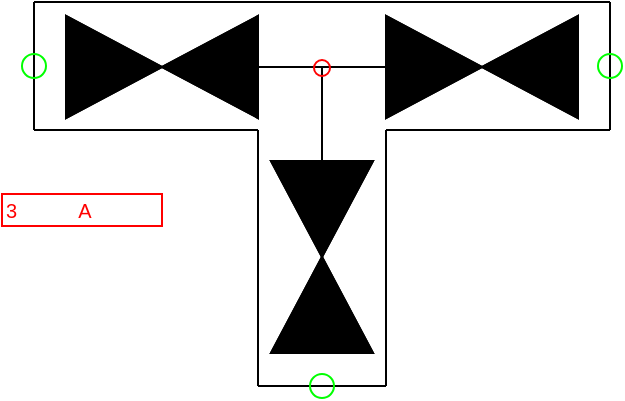 <mxfile compressed="false" version="20.3.0" type="device">
  <diagram name="ND0004" id="1CP9VX86ncTdAmcYDIcw">
    <mxGraphModel dx="782" dy="531" grid="1" gridSize="2" guides="1" tooltips="1" connect="1" arrows="1" fold="1" page="1" pageScale="1" pageWidth="1169" pageHeight="827" math="0" shadow="0">
      <root>
        <mxCell id="22vkG-h5v2N9dKBLQ-ZE-0" />
        <mxCell id="22vkG-h5v2N9dKBLQ-ZE-135" value="Label" style="" parent="22vkG-h5v2N9dKBLQ-ZE-0" />
        <object label="%LabelLines%&amp;nbsp; &amp;nbsp; &amp;nbsp; &amp;nbsp; &amp;nbsp; &amp;nbsp;%LabelIndex%" placeholders="1" LabelLines="3" LabelIndex="A" id="0f8P_87Ti_sxjq7LyHEe-31">
          <mxCell style="rounded=0;whiteSpace=wrap;html=1;fillColor=none;strokeColor=#FF0000;fontColor=#FF0000;fontSize=10;align=left;" parent="22vkG-h5v2N9dKBLQ-ZE-135" vertex="1">
            <mxGeometry x="368" y="272" width="80" height="16" as="geometry" />
          </mxCell>
        </object>
        <mxCell id="RWFCiFYVCq9gwU4tBdxi-2" value="Option1" parent="22vkG-h5v2N9dKBLQ-ZE-0" />
        <mxCell id="RWFCiFYVCq9gwU4tBdxi-3" value="" style="endArrow=none;html=1;rounded=0;" parent="RWFCiFYVCq9gwU4tBdxi-2" edge="1">
          <mxGeometry width="50" height="50" relative="1" as="geometry">
            <mxPoint x="384" y="240" as="sourcePoint" />
            <mxPoint x="384" y="176" as="targetPoint" />
          </mxGeometry>
        </mxCell>
        <mxCell id="RWFCiFYVCq9gwU4tBdxi-4" value="" style="endArrow=none;html=1;rounded=0;" parent="RWFCiFYVCq9gwU4tBdxi-2" edge="1">
          <mxGeometry width="50" height="50" relative="1" as="geometry">
            <mxPoint x="384" y="240" as="sourcePoint" />
            <mxPoint x="496" y="240" as="targetPoint" />
          </mxGeometry>
        </mxCell>
        <mxCell id="RWFCiFYVCq9gwU4tBdxi-5" value="" style="endArrow=none;html=1;rounded=0;" parent="RWFCiFYVCq9gwU4tBdxi-2" edge="1">
          <mxGeometry width="50" height="50" relative="1" as="geometry">
            <mxPoint x="672" y="240" as="sourcePoint" />
            <mxPoint x="672" y="176" as="targetPoint" />
          </mxGeometry>
        </mxCell>
        <mxCell id="RWFCiFYVCq9gwU4tBdxi-6" value="" style="endArrow=none;html=1;rounded=0;" parent="RWFCiFYVCq9gwU4tBdxi-2" edge="1">
          <mxGeometry width="50" height="50" relative="1" as="geometry">
            <mxPoint x="560" y="240" as="sourcePoint" />
            <mxPoint x="672" y="240" as="targetPoint" />
          </mxGeometry>
        </mxCell>
        <mxCell id="RWFCiFYVCq9gwU4tBdxi-7" value="" style="endArrow=none;html=1;rounded=0;" parent="RWFCiFYVCq9gwU4tBdxi-2" edge="1">
          <mxGeometry width="50" height="50" relative="1" as="geometry">
            <mxPoint x="496" y="368" as="sourcePoint" />
            <mxPoint x="496" y="240" as="targetPoint" />
          </mxGeometry>
        </mxCell>
        <mxCell id="RWFCiFYVCq9gwU4tBdxi-8" value="" style="endArrow=none;html=1;rounded=0;" parent="RWFCiFYVCq9gwU4tBdxi-2" edge="1">
          <mxGeometry width="50" height="50" relative="1" as="geometry">
            <mxPoint x="496" y="368" as="sourcePoint" />
            <mxPoint x="560" y="368" as="targetPoint" />
          </mxGeometry>
        </mxCell>
        <mxCell id="RWFCiFYVCq9gwU4tBdxi-9" value="" style="endArrow=none;html=1;rounded=0;" parent="RWFCiFYVCq9gwU4tBdxi-2" edge="1">
          <mxGeometry width="50" height="50" relative="1" as="geometry">
            <mxPoint x="560" y="368" as="sourcePoint" />
            <mxPoint x="560" y="240" as="targetPoint" />
          </mxGeometry>
        </mxCell>
        <mxCell id="RWFCiFYVCq9gwU4tBdxi-10" value="" style="group" parent="RWFCiFYVCq9gwU4tBdxi-2" vertex="1" connectable="0">
          <mxGeometry x="400" y="183" width="96" height="51" as="geometry" />
        </mxCell>
        <mxCell id="RWFCiFYVCq9gwU4tBdxi-11" value="" style="triangle;whiteSpace=wrap;html=1;fillColor=#000000;rotation=-180;" parent="RWFCiFYVCq9gwU4tBdxi-10" vertex="1">
          <mxGeometry x="48" width="48" height="51" as="geometry" />
        </mxCell>
        <mxCell id="RWFCiFYVCq9gwU4tBdxi-12" value="" style="triangle;whiteSpace=wrap;html=1;fillColor=#000000;rotation=0;" parent="RWFCiFYVCq9gwU4tBdxi-10" vertex="1">
          <mxGeometry width="48" height="51" as="geometry" />
        </mxCell>
        <mxCell id="RWFCiFYVCq9gwU4tBdxi-16" value="" style="group;rotation=90;" parent="RWFCiFYVCq9gwU4tBdxi-2" vertex="1" connectable="0">
          <mxGeometry x="480" y="278" width="96" height="51" as="geometry" />
        </mxCell>
        <mxCell id="RWFCiFYVCq9gwU4tBdxi-17" value="" style="triangle;whiteSpace=wrap;html=1;fillColor=#000000;rotation=-90;" parent="RWFCiFYVCq9gwU4tBdxi-16" vertex="1">
          <mxGeometry x="24" y="24" width="48" height="51" as="geometry" />
        </mxCell>
        <mxCell id="RWFCiFYVCq9gwU4tBdxi-18" value="" style="triangle;whiteSpace=wrap;html=1;fillColor=#000000;rotation=90;" parent="RWFCiFYVCq9gwU4tBdxi-16" vertex="1">
          <mxGeometry x="24" y="-24" width="48" height="51" as="geometry" />
        </mxCell>
        <mxCell id="RWFCiFYVCq9gwU4tBdxi-19" value="" style="endArrow=none;html=1;rounded=0;exitX=0;exitY=0.5;exitDx=0;exitDy=0;entryX=0;entryY=0.5;entryDx=0;entryDy=0;" parent="RWFCiFYVCq9gwU4tBdxi-2" source="RWFCiFYVCq9gwU4tBdxi-11" target="RWFCiFYVCq9gwU4tBdxi-15" edge="1">
          <mxGeometry width="50" height="50" relative="1" as="geometry">
            <mxPoint x="524" y="358" as="sourcePoint" />
            <mxPoint x="574" y="308" as="targetPoint" />
          </mxGeometry>
        </mxCell>
        <mxCell id="RWFCiFYVCq9gwU4tBdxi-20" value="" style="endArrow=none;html=1;rounded=0;exitX=0;exitY=0.5;exitDx=0;exitDy=0;" parent="RWFCiFYVCq9gwU4tBdxi-2" source="RWFCiFYVCq9gwU4tBdxi-18" edge="1">
          <mxGeometry width="50" height="50" relative="1" as="geometry">
            <mxPoint x="524" y="358" as="sourcePoint" />
            <mxPoint x="528" y="209" as="targetPoint" />
          </mxGeometry>
        </mxCell>
        <mxCell id="RWFCiFYVCq9gwU4tBdxi-21" value="" style="endArrow=none;html=1;rounded=0;" parent="RWFCiFYVCq9gwU4tBdxi-2" edge="1">
          <mxGeometry width="50" height="50" relative="1" as="geometry">
            <mxPoint x="384" y="176" as="sourcePoint" />
            <mxPoint x="672" y="176" as="targetPoint" />
          </mxGeometry>
        </mxCell>
        <mxCell id="RWFCiFYVCq9gwU4tBdxi-14" value="" style="triangle;whiteSpace=wrap;html=1;fillColor=#000000;rotation=-180;" parent="RWFCiFYVCq9gwU4tBdxi-2" vertex="1">
          <mxGeometry x="608" y="183" width="48" height="51" as="geometry" />
        </mxCell>
        <mxCell id="RWFCiFYVCq9gwU4tBdxi-15" value="" style="triangle;whiteSpace=wrap;html=1;fillColor=#000000;rotation=0;" parent="RWFCiFYVCq9gwU4tBdxi-2" vertex="1">
          <mxGeometry x="560" y="183" width="48" height="51" as="geometry" />
        </mxCell>
        <object label="Symbol" Width="18" Height="12" UoM="mm" id="22vkG-h5v2N9dKBLQ-ZE-138">
          <mxCell style="" parent="22vkG-h5v2N9dKBLQ-ZE-0" />
        </object>
        <mxCell id="0f8P_87Ti_sxjq7LyHEe-0" value="" style="endArrow=none;html=1;rounded=0;" parent="22vkG-h5v2N9dKBLQ-ZE-138" edge="1">
          <mxGeometry width="50" height="50" relative="1" as="geometry">
            <mxPoint x="384" y="240" as="sourcePoint" />
            <mxPoint x="384" y="176" as="targetPoint" />
          </mxGeometry>
        </mxCell>
        <mxCell id="0f8P_87Ti_sxjq7LyHEe-1" value="" style="endArrow=none;html=1;rounded=0;" parent="22vkG-h5v2N9dKBLQ-ZE-138" edge="1">
          <mxGeometry width="50" height="50" relative="1" as="geometry">
            <mxPoint x="384" y="240" as="sourcePoint" />
            <mxPoint x="496" y="240" as="targetPoint" />
          </mxGeometry>
        </mxCell>
        <mxCell id="0f8P_87Ti_sxjq7LyHEe-2" value="" style="endArrow=none;html=1;rounded=0;" parent="22vkG-h5v2N9dKBLQ-ZE-138" edge="1">
          <mxGeometry width="50" height="50" relative="1" as="geometry">
            <mxPoint x="672" y="240" as="sourcePoint" />
            <mxPoint x="672" y="176" as="targetPoint" />
          </mxGeometry>
        </mxCell>
        <mxCell id="0f8P_87Ti_sxjq7LyHEe-3" value="" style="endArrow=none;html=1;rounded=0;" parent="22vkG-h5v2N9dKBLQ-ZE-138" edge="1">
          <mxGeometry width="50" height="50" relative="1" as="geometry">
            <mxPoint x="560" y="240" as="sourcePoint" />
            <mxPoint x="672" y="240" as="targetPoint" />
          </mxGeometry>
        </mxCell>
        <mxCell id="0f8P_87Ti_sxjq7LyHEe-4" value="" style="endArrow=none;html=1;rounded=0;" parent="22vkG-h5v2N9dKBLQ-ZE-138" edge="1">
          <mxGeometry width="50" height="50" relative="1" as="geometry">
            <mxPoint x="496" y="368" as="sourcePoint" />
            <mxPoint x="496" y="240" as="targetPoint" />
          </mxGeometry>
        </mxCell>
        <mxCell id="0f8P_87Ti_sxjq7LyHEe-5" value="" style="endArrow=none;html=1;rounded=0;" parent="22vkG-h5v2N9dKBLQ-ZE-138" edge="1">
          <mxGeometry width="50" height="50" relative="1" as="geometry">
            <mxPoint x="496" y="368" as="sourcePoint" />
            <mxPoint x="560" y="368" as="targetPoint" />
          </mxGeometry>
        </mxCell>
        <mxCell id="0f8P_87Ti_sxjq7LyHEe-6" value="" style="endArrow=none;html=1;rounded=0;" parent="22vkG-h5v2N9dKBLQ-ZE-138" edge="1">
          <mxGeometry width="50" height="50" relative="1" as="geometry">
            <mxPoint x="560" y="368" as="sourcePoint" />
            <mxPoint x="560" y="240" as="targetPoint" />
          </mxGeometry>
        </mxCell>
        <mxCell id="0f8P_87Ti_sxjq7LyHEe-14" value="" style="group" parent="22vkG-h5v2N9dKBLQ-ZE-138" vertex="1" connectable="0">
          <mxGeometry x="400" y="183" width="96" height="51" as="geometry" />
        </mxCell>
        <mxCell id="0f8P_87Ti_sxjq7LyHEe-8" value="" style="triangle;whiteSpace=wrap;html=1;fillColor=none;rotation=-180;" parent="0f8P_87Ti_sxjq7LyHEe-14" vertex="1">
          <mxGeometry x="48" width="48" height="51" as="geometry" />
        </mxCell>
        <mxCell id="0f8P_87Ti_sxjq7LyHEe-9" value="" style="triangle;whiteSpace=wrap;html=1;fillColor=none;rotation=0;" parent="0f8P_87Ti_sxjq7LyHEe-14" vertex="1">
          <mxGeometry width="48" height="51" as="geometry" />
        </mxCell>
        <mxCell id="0f8P_87Ti_sxjq7LyHEe-15" value="" style="group" parent="22vkG-h5v2N9dKBLQ-ZE-138" vertex="1" connectable="0">
          <mxGeometry x="560" y="183" width="96" height="51" as="geometry" />
        </mxCell>
        <mxCell id="0f8P_87Ti_sxjq7LyHEe-16" value="" style="triangle;whiteSpace=wrap;html=1;fillColor=none;rotation=-180;" parent="0f8P_87Ti_sxjq7LyHEe-15" vertex="1">
          <mxGeometry x="48" width="48" height="51" as="geometry" />
        </mxCell>
        <mxCell id="0f8P_87Ti_sxjq7LyHEe-17" value="" style="triangle;whiteSpace=wrap;html=1;fillColor=none;rotation=0;" parent="0f8P_87Ti_sxjq7LyHEe-15" vertex="1">
          <mxGeometry width="48" height="51" as="geometry" />
        </mxCell>
        <mxCell id="0f8P_87Ti_sxjq7LyHEe-18" value="" style="group;rotation=90;" parent="22vkG-h5v2N9dKBLQ-ZE-138" vertex="1" connectable="0">
          <mxGeometry x="480" y="278" width="96" height="51" as="geometry" />
        </mxCell>
        <mxCell id="0f8P_87Ti_sxjq7LyHEe-19" value="" style="triangle;whiteSpace=wrap;html=1;fillColor=none;rotation=-90;" parent="0f8P_87Ti_sxjq7LyHEe-18" vertex="1">
          <mxGeometry x="24" y="24" width="48" height="51" as="geometry" />
        </mxCell>
        <mxCell id="0f8P_87Ti_sxjq7LyHEe-20" value="" style="triangle;whiteSpace=wrap;html=1;fillColor=none;rotation=90;" parent="0f8P_87Ti_sxjq7LyHEe-18" vertex="1">
          <mxGeometry x="24" y="-24" width="48" height="51" as="geometry" />
        </mxCell>
        <mxCell id="0f8P_87Ti_sxjq7LyHEe-21" value="" style="endArrow=none;html=1;rounded=0;exitX=0;exitY=0.5;exitDx=0;exitDy=0;entryX=0;entryY=0.5;entryDx=0;entryDy=0;" parent="22vkG-h5v2N9dKBLQ-ZE-138" source="0f8P_87Ti_sxjq7LyHEe-8" target="0f8P_87Ti_sxjq7LyHEe-17" edge="1">
          <mxGeometry width="50" height="50" relative="1" as="geometry">
            <mxPoint x="524" y="358" as="sourcePoint" />
            <mxPoint x="574" y="308" as="targetPoint" />
          </mxGeometry>
        </mxCell>
        <mxCell id="0f8P_87Ti_sxjq7LyHEe-22" value="" style="endArrow=none;html=1;rounded=0;exitX=0;exitY=0.5;exitDx=0;exitDy=0;" parent="22vkG-h5v2N9dKBLQ-ZE-138" source="0f8P_87Ti_sxjq7LyHEe-20" edge="1">
          <mxGeometry width="50" height="50" relative="1" as="geometry">
            <mxPoint x="524" y="358" as="sourcePoint" />
            <mxPoint x="528" y="209" as="targetPoint" />
          </mxGeometry>
        </mxCell>
        <mxCell id="la5HrbHQ-ApavcQv78ac-0" value="" style="endArrow=none;html=1;rounded=0;" parent="22vkG-h5v2N9dKBLQ-ZE-138" edge="1">
          <mxGeometry width="50" height="50" relative="1" as="geometry">
            <mxPoint x="384" y="176" as="sourcePoint" />
            <mxPoint x="672" y="176" as="targetPoint" />
          </mxGeometry>
        </mxCell>
        <mxCell id="22vkG-h5v2N9dKBLQ-ZE-124" value="Connection" style="" parent="22vkG-h5v2N9dKBLQ-ZE-0" />
        <object label="Connection" PipingConnector="Y" LabelConnector="N" SignalConnector="N" Direction="0" id="0f8P_87Ti_sxjq7LyHEe-32">
          <mxCell style="vsdxID=1407;fillColor=none;gradientColor=none;shape=stencil(rVFbDsIgEDwNnyQU4glqvcfGblsilmZBS28vZGMsxg9j/JvZmX1kR5g2TLCg0CpE8hdcbR8nYY5CaztPSDZmJEwnTDt4wpH8be6ZL1CcBV39vUxI3KdKh1YbswPTEzuBzlmiVGmKau9zUKM+jlJJQrJBko8QrZ+rrQ5oRJnXyMHBWElhRVx25ebnw/5zVvPFWRm83jxY5zilvf4eSy5xpKZ7AA==);strokeColor=#00ff00;strokeWidth=1;points=[[0.5,0.5,0,0,0]];labelBackgroundColor=none;rounded=0;html=1;whiteSpace=wrap;aspect=fixed;noLabel=1;snapToPoint=1;container=0;fontSize=16;" parent="22vkG-h5v2N9dKBLQ-ZE-124" vertex="1">
            <mxGeometry x="666" y="202" width="12" height="12" as="geometry" />
          </mxCell>
        </object>
        <object label="Connection" PipingConnector="Y" LabelConnector="N" SignalConnector="N" Direction="90" id="0f8P_87Ti_sxjq7LyHEe-33">
          <mxCell style="vsdxID=1407;fillColor=none;gradientColor=none;shape=stencil(rVFbDsIgEDwNnyQU4glqvcfGblsilmZBS28vZGMsxg9j/JvZmX1kR5g2TLCg0CpE8hdcbR8nYY5CaztPSDZmJEwnTDt4wpH8be6ZL1CcBV39vUxI3KdKh1YbswPTEzuBzlmiVGmKau9zUKM+jlJJQrJBko8QrZ+rrQ5oRJnXyMHBWElhRVx25ebnw/5zVvPFWRm83jxY5zilvf4eSy5xpKZ7AA==);strokeColor=#00ff00;strokeWidth=1;points=[[0.5,0.5,0,0,0]];labelBackgroundColor=none;rounded=0;html=1;whiteSpace=wrap;aspect=fixed;noLabel=1;snapToPoint=1;container=0;fontSize=16;" parent="22vkG-h5v2N9dKBLQ-ZE-124" vertex="1">
            <mxGeometry x="522" y="362" width="12" height="12" as="geometry" />
          </mxCell>
        </object>
        <object label="Connection" PipingConnector="Y" LabelConnector="N" SignalConnector="N" Direction="180" id="0f8P_87Ti_sxjq7LyHEe-34">
          <mxCell style="vsdxID=1407;fillColor=none;gradientColor=none;shape=stencil(rVFbDsIgEDwNnyQU4glqvcfGblsilmZBS28vZGMsxg9j/JvZmX1kR5g2TLCg0CpE8hdcbR8nYY5CaztPSDZmJEwnTDt4wpH8be6ZL1CcBV39vUxI3KdKh1YbswPTEzuBzlmiVGmKau9zUKM+jlJJQrJBko8QrZ+rrQ5oRJnXyMHBWElhRVx25ebnw/5zVvPFWRm83jxY5zilvf4eSy5xpKZ7AA==);strokeColor=#00ff00;strokeWidth=1;points=[[0.5,0.5,0,0,0]];labelBackgroundColor=none;rounded=0;html=1;whiteSpace=wrap;aspect=fixed;noLabel=1;snapToPoint=1;container=0;fontSize=16;" parent="22vkG-h5v2N9dKBLQ-ZE-124" vertex="1">
            <mxGeometry x="378" y="202" width="12" height="12" as="geometry" />
          </mxCell>
        </object>
        <mxCell id="22vkG-h5v2N9dKBLQ-ZE-136" value="Origo" style="locked=1;" parent="22vkG-h5v2N9dKBLQ-ZE-0" />
        <object label="origo" id="0f8P_87Ti_sxjq7LyHEe-30">
          <mxCell style="vsdxID=1407;fillColor=none;gradientColor=none;shape=stencil(rVFbDsIgEDwNnyQU4glqvcfGblsilmZBS28vZGMsxg9j/JvZmX1kR5g2TLCg0CpE8hdcbR8nYY5CaztPSDZmJEwnTDt4wpH8be6ZL1CcBV39vUxI3KdKh1YbswPTEzuBzlmiVGmKau9zUKM+jlJJQrJBko8QrZ+rrQ5oRJnXyMHBWElhRVx25ebnw/5zVvPFWRm83jxY5zilvf4eSy5xpKZ7AA==);strokeColor=#ff0000;strokeWidth=1;points=[[0.5,0.5,0,0,0]];labelBackgroundColor=none;rounded=0;html=1;whiteSpace=wrap;aspect=fixed;noLabel=1;snapToPoint=1;" parent="22vkG-h5v2N9dKBLQ-ZE-136" vertex="1">
            <mxGeometry x="524" y="205" width="8" height="8" as="geometry" />
          </mxCell>
        </object>
      </root>
    </mxGraphModel>
  </diagram>
</mxfile>
